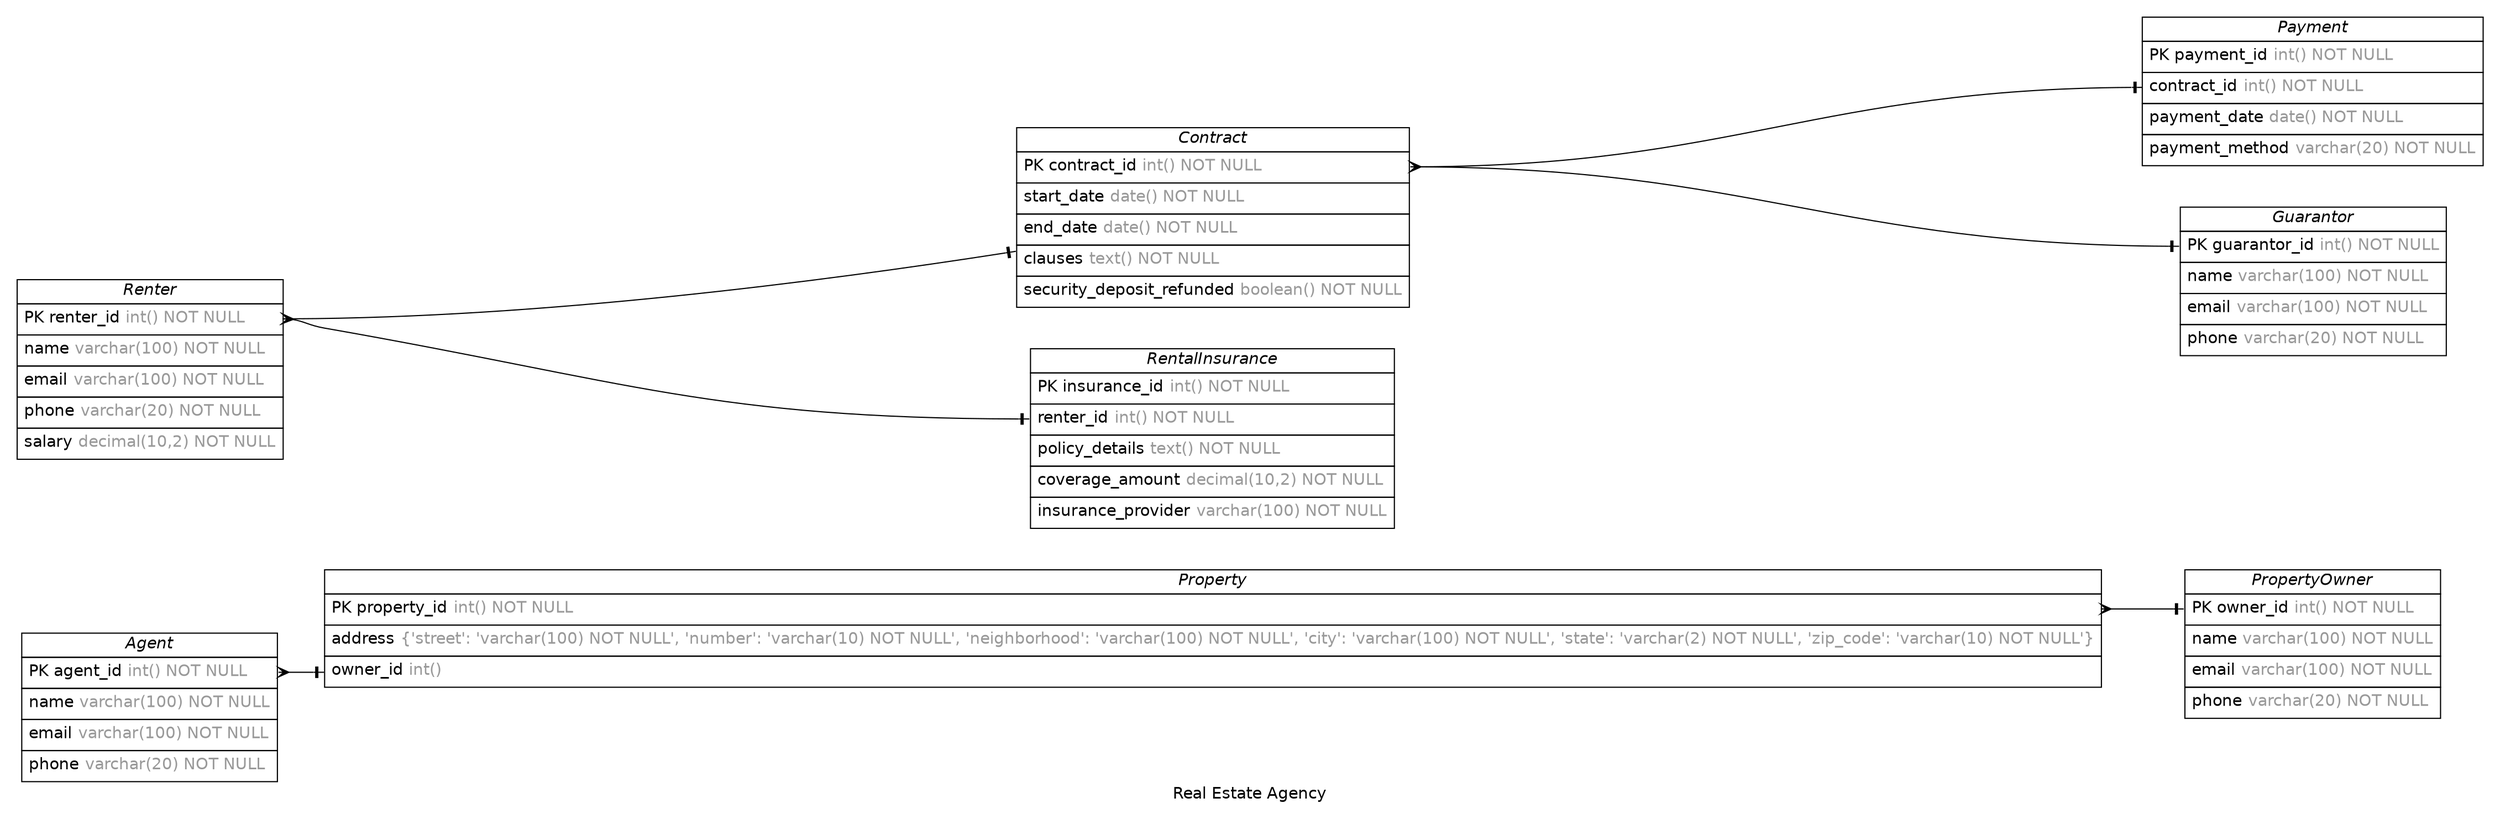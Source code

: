 /* created with ERDot < https://github.com/ehne/ERDot > */
digraph G {
    graph [
        nodesep=0.5;
        rankdir="LR";
        concentrate=true;
        splines="spline";
        fontname="Helvetica";
        pad="0.2,0.2",
        label="Real Estate Agency",
        
    ];
    
    node [shape=plain, fontname="Helvetica"];
    edge [
        dir=both,
        fontsize=12,
        arrowsize=0.9,
        penwidth=1.0,
        labelangle=32,
        labeldistance=1.8,
        fontname="Helvetica"
    ];
    
    "Agent" [ label=<
        <table border="0" cellborder="1" cellspacing="0" >
        <tr><td><i>Agent</i></td></tr>
        <tr><td port="agent_id" align="left" cellpadding="5">PK agent_id <font color="grey60">int() NOT NULL</font></td></tr>
        <tr><td port="name" align="left" cellpadding="5">name <font color="grey60">varchar(100) NOT NULL</font></td></tr>
        <tr><td port="email" align="left" cellpadding="5">email <font color="grey60">varchar(100) NOT NULL</font></td></tr>
        <tr><td port="phone" align="left" cellpadding="5">phone <font color="grey60">varchar(20) NOT NULL</font></td></tr>
    </table>>];
    "Renter" [ label=<
        <table border="0" cellborder="1" cellspacing="0" >
        <tr><td><i>Renter</i></td></tr>
        <tr><td port="renter_id" align="left" cellpadding="5">PK renter_id <font color="grey60">int() NOT NULL</font></td></tr>
        <tr><td port="name" align="left" cellpadding="5">name <font color="grey60">varchar(100) NOT NULL</font></td></tr>
        <tr><td port="email" align="left" cellpadding="5">email <font color="grey60">varchar(100) NOT NULL</font></td></tr>
        <tr><td port="phone" align="left" cellpadding="5">phone <font color="grey60">varchar(20) NOT NULL</font></td></tr>
        <tr><td port="salary" align="left" cellpadding="5">salary <font color="grey60">decimal(10,2) NOT NULL</font></td></tr>
    </table>>];
    "Property" [ label=<
        <table border="0" cellborder="1" cellspacing="0" >
        <tr><td><i>Property</i></td></tr>
        <tr><td port="property_id" align="left" cellpadding="5">PK property_id <font color="grey60">int() NOT NULL</font></td></tr>
        <tr><td port="address" align="left" cellpadding="5">address <font color="grey60">{&#039;street&#039;: &#039;varchar(100) NOT NULL&#039;, &#039;number&#039;: &#039;varchar(10) NOT NULL&#039;, &#039;neighborhood&#039;: &#039;varchar(100) NOT NULL&#039;, &#039;city&#039;: &#039;varchar(100) NOT NULL&#039;, &#039;state&#039;: &#039;varchar(2) NOT NULL&#039;, &#039;zip_code&#039;: &#039;varchar(10) NOT NULL&#039;}</font></td></tr>
        <tr><td port="owner_id" align="left" cellpadding="5">owner_id <font color="grey60">int()</font></td></tr>
    </table>>];
    "PropertyOwner" [ label=<
        <table border="0" cellborder="1" cellspacing="0" >
        <tr><td><i>PropertyOwner</i></td></tr>
        <tr><td port="owner_id" align="left" cellpadding="5">PK owner_id <font color="grey60">int() NOT NULL</font></td></tr>
        <tr><td port="name" align="left" cellpadding="5">name <font color="grey60">varchar(100) NOT NULL</font></td></tr>
        <tr><td port="email" align="left" cellpadding="5">email <font color="grey60">varchar(100) NOT NULL</font></td></tr>
        <tr><td port="phone" align="left" cellpadding="5">phone <font color="grey60">varchar(20) NOT NULL</font></td></tr>
    </table>>];
    "Contract" [ label=<
        <table border="0" cellborder="1" cellspacing="0" >
        <tr><td><i>Contract</i></td></tr>
        <tr><td port="contract_id" align="left" cellpadding="5">PK contract_id <font color="grey60">int() NOT NULL</font></td></tr>
        <tr><td port="start_date" align="left" cellpadding="5">start_date <font color="grey60">date() NOT NULL</font></td></tr>
        <tr><td port="end_date" align="left" cellpadding="5">end_date <font color="grey60">date() NOT NULL</font></td></tr>
        <tr><td port="clauses" align="left" cellpadding="5">clauses <font color="grey60">text() NOT NULL</font></td></tr>
        <tr><td port="security_deposit_refunded" align="left" cellpadding="5">security_deposit_refunded <font color="grey60">boolean() NOT NULL</font></td></tr>
    </table>>];
    "Payment" [ label=<
        <table border="0" cellborder="1" cellspacing="0" >
        <tr><td><i>Payment</i></td></tr>
        <tr><td port="payment_id" align="left" cellpadding="5">PK payment_id <font color="grey60">int() NOT NULL</font></td></tr>
        <tr><td port="contract_id" align="left" cellpadding="5">contract_id <font color="grey60">int() NOT NULL</font></td></tr>
        <tr><td port="payment_date" align="left" cellpadding="5">payment_date <font color="grey60">date() NOT NULL</font></td></tr>
        <tr><td port="payment_method" align="left" cellpadding="5">payment_method <font color="grey60">varchar(20) NOT NULL</font></td></tr>
    </table>>];
    "Guarantor" [ label=<
        <table border="0" cellborder="1" cellspacing="0" >
        <tr><td><i>Guarantor</i></td></tr>
        <tr><td port="guarantor_id" align="left" cellpadding="5">PK guarantor_id <font color="grey60">int() NOT NULL</font></td></tr>
        <tr><td port="name" align="left" cellpadding="5">name <font color="grey60">varchar(100) NOT NULL</font></td></tr>
        <tr><td port="email" align="left" cellpadding="5">email <font color="grey60">varchar(100) NOT NULL</font></td></tr>
        <tr><td port="phone" align="left" cellpadding="5">phone <font color="grey60">varchar(20) NOT NULL</font></td></tr>
    </table>>];
    "RentalInsurance" [ label=<
        <table border="0" cellborder="1" cellspacing="0" >
        <tr><td><i>RentalInsurance</i></td></tr>
        <tr><td port="insurance_id" align="left" cellpadding="5">PK insurance_id <font color="grey60">int() NOT NULL</font></td></tr>
        <tr><td port="renter_id" align="left" cellpadding="5">renter_id <font color="grey60">int() NOT NULL</font></td></tr>
        <tr><td port="policy_details" align="left" cellpadding="5">policy_details <font color="grey60">text() NOT NULL</font></td></tr>
        <tr><td port="coverage_amount" align="left" cellpadding="5">coverage_amount <font color="grey60">decimal(10,2) NOT NULL</font></td></tr>
        <tr><td port="insurance_provider" align="left" cellpadding="5">insurance_provider <font color="grey60">varchar(100) NOT NULL</font></td></tr>
    </table>>];

    
    "Agent":"agent_id"->"Property":"owner_id" [
        arrowhead=noneotee,

        arrowtail=ocrow,
    ];

    
    "Renter":"renter_id"->"Contract":"renter_id" [
        arrowhead=noneotee,

        arrowtail=ocrow,
    ];

    
    "Property":"property_id"->"PropertyOwner":"owner_id" [
        arrowhead=noneotee,

        arrowtail=ocrow,
    ];

    
    "Contract":"contract_id"->"Payment":"contract_id" [
        arrowhead=noneotee,

        arrowtail=ocrow,
    ];

    
    "Contract":"contract_id"->"Guarantor":"guarantor_id" [
        arrowhead=noneotee,

        arrowtail=ocrow,
    ];

    
    "Renter":"renter_id"->"RentalInsurance":"renter_id" [
        arrowhead=noneotee,

        arrowtail=ocrow,
    ];



    

}
